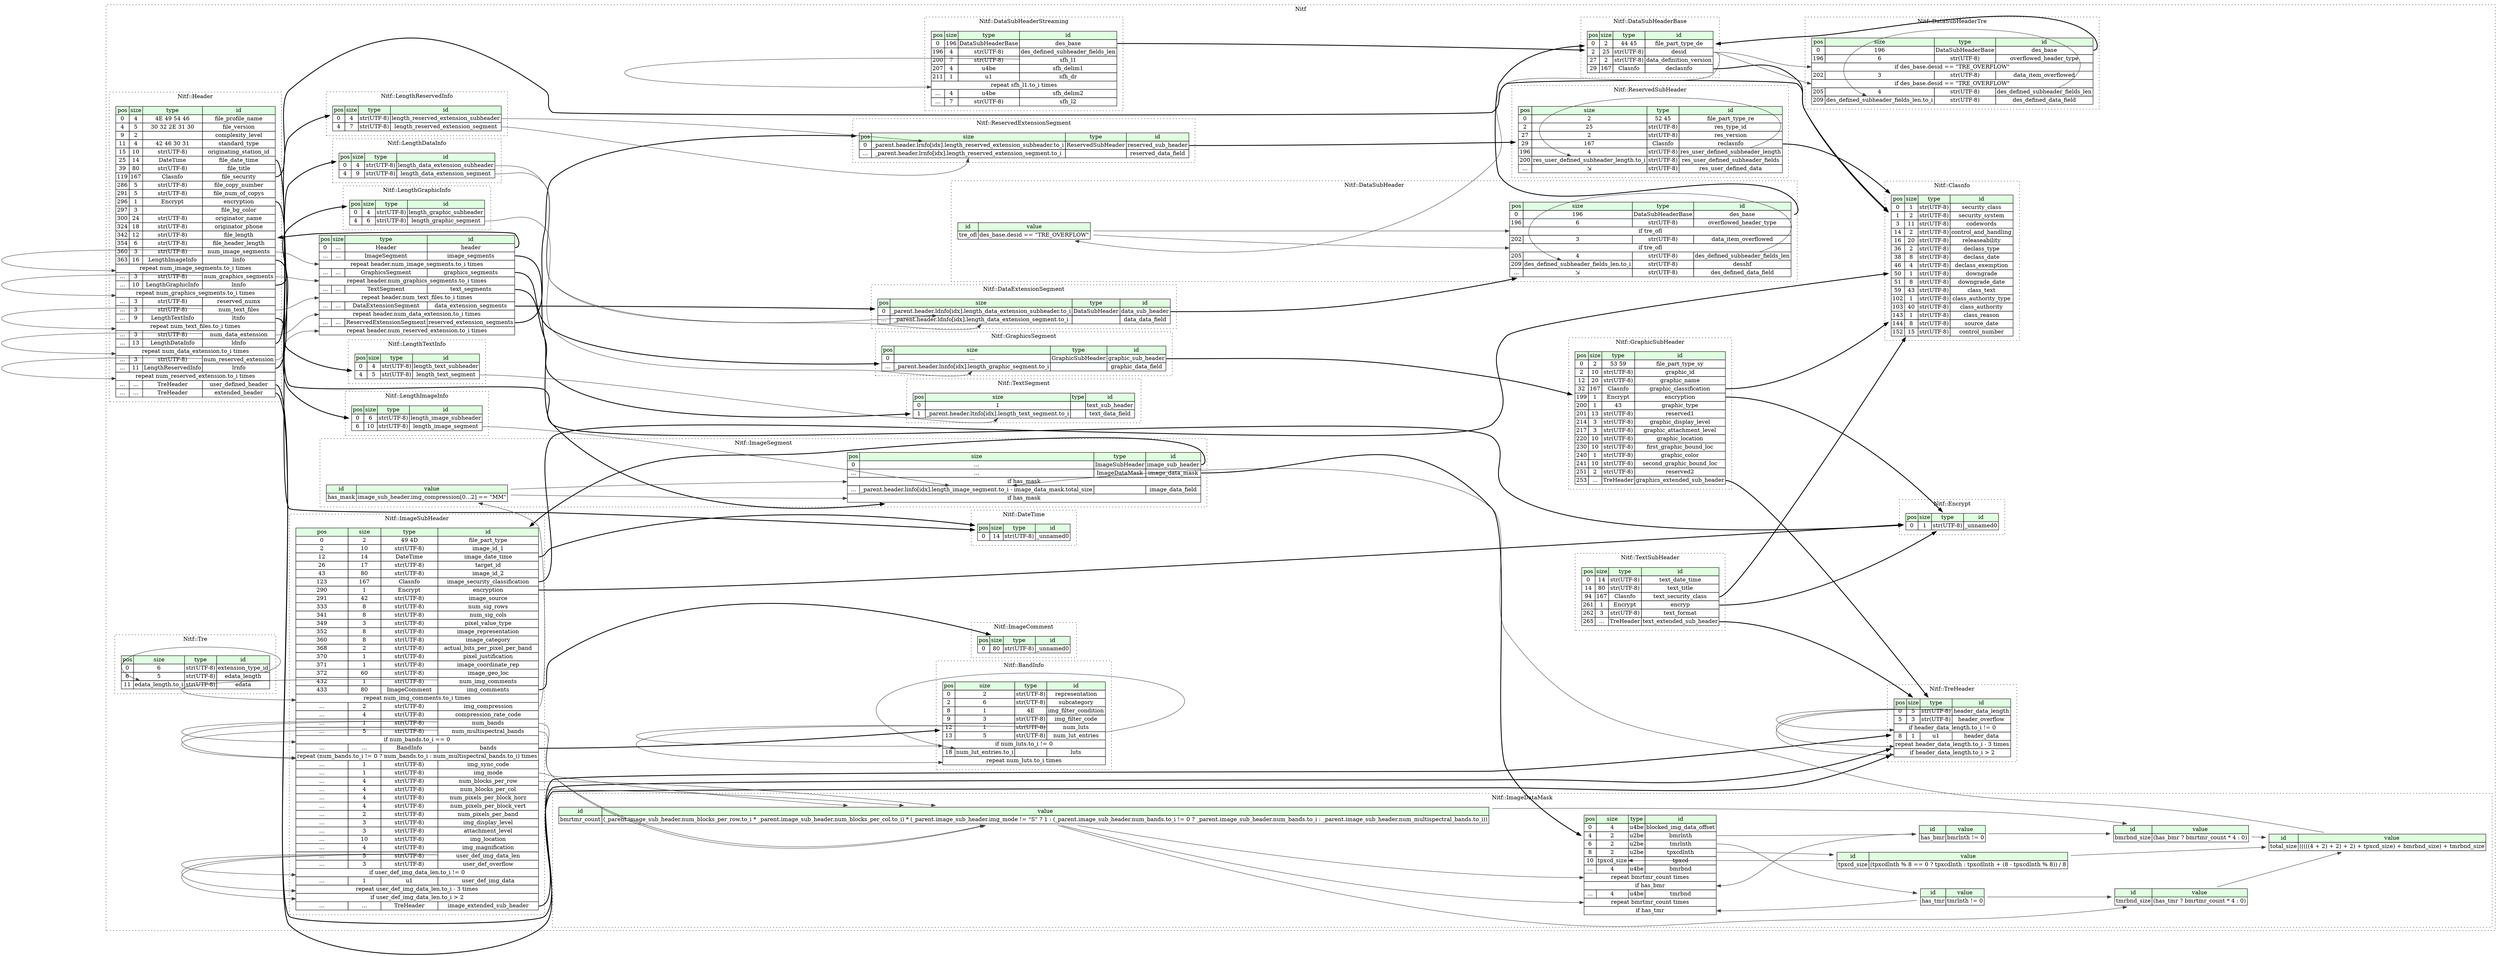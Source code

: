digraph {
	rankdir=LR;
	node [shape=plaintext];
	subgraph cluster__nitf {
		label="Nitf";
		graph[style=dotted];

		nitf__seq [label=<<TABLE BORDER="0" CELLBORDER="1" CELLSPACING="0">
			<TR><TD BGCOLOR="#E0FFE0">pos</TD><TD BGCOLOR="#E0FFE0">size</TD><TD BGCOLOR="#E0FFE0">type</TD><TD BGCOLOR="#E0FFE0">id</TD></TR>
			<TR><TD PORT="header_pos">0</TD><TD PORT="header_size">...</TD><TD>Header</TD><TD PORT="header_type">header</TD></TR>
			<TR><TD PORT="image_segments_pos">...</TD><TD PORT="image_segments_size">...</TD><TD>ImageSegment</TD><TD PORT="image_segments_type">image_segments</TD></TR>
			<TR><TD COLSPAN="4" PORT="image_segments__repeat">repeat header.num_image_segments.to_i times</TD></TR>
			<TR><TD PORT="graphics_segments_pos">...</TD><TD PORT="graphics_segments_size">...</TD><TD>GraphicsSegment</TD><TD PORT="graphics_segments_type">graphics_segments</TD></TR>
			<TR><TD COLSPAN="4" PORT="graphics_segments__repeat">repeat header.num_graphics_segments.to_i times</TD></TR>
			<TR><TD PORT="text_segments_pos">...</TD><TD PORT="text_segments_size">...</TD><TD>TextSegment</TD><TD PORT="text_segments_type">text_segments</TD></TR>
			<TR><TD COLSPAN="4" PORT="text_segments__repeat">repeat header.num_text_files.to_i times</TD></TR>
			<TR><TD PORT="data_extension_segments_pos">...</TD><TD PORT="data_extension_segments_size">...</TD><TD>DataExtensionSegment</TD><TD PORT="data_extension_segments_type">data_extension_segments</TD></TR>
			<TR><TD COLSPAN="4" PORT="data_extension_segments__repeat">repeat header.num_data_extension.to_i times</TD></TR>
			<TR><TD PORT="reserved_extension_segments_pos">...</TD><TD PORT="reserved_extension_segments_size">...</TD><TD>ReservedExtensionSegment</TD><TD PORT="reserved_extension_segments_type">reserved_extension_segments</TD></TR>
			<TR><TD COLSPAN="4" PORT="reserved_extension_segments__repeat">repeat header.num_reserved_extension.to_i times</TD></TR>
		</TABLE>>];
		subgraph cluster__band_info {
			label="Nitf::BandInfo";
			graph[style=dotted];

			band_info__seq [label=<<TABLE BORDER="0" CELLBORDER="1" CELLSPACING="0">
				<TR><TD BGCOLOR="#E0FFE0">pos</TD><TD BGCOLOR="#E0FFE0">size</TD><TD BGCOLOR="#E0FFE0">type</TD><TD BGCOLOR="#E0FFE0">id</TD></TR>
				<TR><TD PORT="representation_pos">0</TD><TD PORT="representation_size">2</TD><TD>str(UTF-8)</TD><TD PORT="representation_type">representation</TD></TR>
				<TR><TD PORT="subcategory_pos">2</TD><TD PORT="subcategory_size">6</TD><TD>str(UTF-8)</TD><TD PORT="subcategory_type">subcategory</TD></TR>
				<TR><TD PORT="img_filter_condition_pos">8</TD><TD PORT="img_filter_condition_size">1</TD><TD>4E</TD><TD PORT="img_filter_condition_type">img_filter_condition</TD></TR>
				<TR><TD PORT="img_filter_code_pos">9</TD><TD PORT="img_filter_code_size">3</TD><TD>str(UTF-8)</TD><TD PORT="img_filter_code_type">img_filter_code</TD></TR>
				<TR><TD PORT="num_luts_pos">12</TD><TD PORT="num_luts_size">1</TD><TD>str(UTF-8)</TD><TD PORT="num_luts_type">num_luts</TD></TR>
				<TR><TD PORT="num_lut_entries_pos">13</TD><TD PORT="num_lut_entries_size">5</TD><TD>str(UTF-8)</TD><TD PORT="num_lut_entries_type">num_lut_entries</TD></TR>
				<TR><TD COLSPAN="4" PORT="num_lut_entries__if">if num_luts.to_i != 0</TD></TR>
				<TR><TD PORT="luts_pos">18</TD><TD PORT="luts_size">num_lut_entries.to_i</TD><TD></TD><TD PORT="luts_type">luts</TD></TR>
				<TR><TD COLSPAN="4" PORT="luts__repeat">repeat num_luts.to_i times</TD></TR>
			</TABLE>>];
		}
		subgraph cluster__clasnfo {
			label="Nitf::Clasnfo";
			graph[style=dotted];

			clasnfo__seq [label=<<TABLE BORDER="0" CELLBORDER="1" CELLSPACING="0">
				<TR><TD BGCOLOR="#E0FFE0">pos</TD><TD BGCOLOR="#E0FFE0">size</TD><TD BGCOLOR="#E0FFE0">type</TD><TD BGCOLOR="#E0FFE0">id</TD></TR>
				<TR><TD PORT="security_class_pos">0</TD><TD PORT="security_class_size">1</TD><TD>str(UTF-8)</TD><TD PORT="security_class_type">security_class</TD></TR>
				<TR><TD PORT="security_system_pos">1</TD><TD PORT="security_system_size">2</TD><TD>str(UTF-8)</TD><TD PORT="security_system_type">security_system</TD></TR>
				<TR><TD PORT="codewords_pos">3</TD><TD PORT="codewords_size">11</TD><TD>str(UTF-8)</TD><TD PORT="codewords_type">codewords</TD></TR>
				<TR><TD PORT="control_and_handling_pos">14</TD><TD PORT="control_and_handling_size">2</TD><TD>str(UTF-8)</TD><TD PORT="control_and_handling_type">control_and_handling</TD></TR>
				<TR><TD PORT="releaseability_pos">16</TD><TD PORT="releaseability_size">20</TD><TD>str(UTF-8)</TD><TD PORT="releaseability_type">releaseability</TD></TR>
				<TR><TD PORT="declass_type_pos">36</TD><TD PORT="declass_type_size">2</TD><TD>str(UTF-8)</TD><TD PORT="declass_type_type">declass_type</TD></TR>
				<TR><TD PORT="declass_date_pos">38</TD><TD PORT="declass_date_size">8</TD><TD>str(UTF-8)</TD><TD PORT="declass_date_type">declass_date</TD></TR>
				<TR><TD PORT="declass_exemption_pos">46</TD><TD PORT="declass_exemption_size">4</TD><TD>str(UTF-8)</TD><TD PORT="declass_exemption_type">declass_exemption</TD></TR>
				<TR><TD PORT="downgrade_pos">50</TD><TD PORT="downgrade_size">1</TD><TD>str(UTF-8)</TD><TD PORT="downgrade_type">downgrade</TD></TR>
				<TR><TD PORT="downgrade_date_pos">51</TD><TD PORT="downgrade_date_size">8</TD><TD>str(UTF-8)</TD><TD PORT="downgrade_date_type">downgrade_date</TD></TR>
				<TR><TD PORT="class_text_pos">59</TD><TD PORT="class_text_size">43</TD><TD>str(UTF-8)</TD><TD PORT="class_text_type">class_text</TD></TR>
				<TR><TD PORT="class_authority_type_pos">102</TD><TD PORT="class_authority_type_size">1</TD><TD>str(UTF-8)</TD><TD PORT="class_authority_type_type">class_authority_type</TD></TR>
				<TR><TD PORT="class_authority_pos">103</TD><TD PORT="class_authority_size">40</TD><TD>str(UTF-8)</TD><TD PORT="class_authority_type">class_authority</TD></TR>
				<TR><TD PORT="class_reason_pos">143</TD><TD PORT="class_reason_size">1</TD><TD>str(UTF-8)</TD><TD PORT="class_reason_type">class_reason</TD></TR>
				<TR><TD PORT="source_date_pos">144</TD><TD PORT="source_date_size">8</TD><TD>str(UTF-8)</TD><TD PORT="source_date_type">source_date</TD></TR>
				<TR><TD PORT="control_number_pos">152</TD><TD PORT="control_number_size">15</TD><TD>str(UTF-8)</TD><TD PORT="control_number_type">control_number</TD></TR>
			</TABLE>>];
		}
		subgraph cluster__data_extension_segment {
			label="Nitf::DataExtensionSegment";
			graph[style=dotted];

			data_extension_segment__seq [label=<<TABLE BORDER="0" CELLBORDER="1" CELLSPACING="0">
				<TR><TD BGCOLOR="#E0FFE0">pos</TD><TD BGCOLOR="#E0FFE0">size</TD><TD BGCOLOR="#E0FFE0">type</TD><TD BGCOLOR="#E0FFE0">id</TD></TR>
				<TR><TD PORT="data_sub_header_pos">0</TD><TD PORT="data_sub_header_size">_parent.header.ldnfo[idx].length_data_extension_subheader.to_i</TD><TD>DataSubHeader</TD><TD PORT="data_sub_header_type">data_sub_header</TD></TR>
				<TR><TD PORT="data_data_field_pos">...</TD><TD PORT="data_data_field_size">_parent.header.ldnfo[idx].length_data_extension_segment.to_i</TD><TD></TD><TD PORT="data_data_field_type">data_data_field</TD></TR>
			</TABLE>>];
		}
		subgraph cluster__data_sub_header {
			label="Nitf::DataSubHeader";
			graph[style=dotted];

			data_sub_header__seq [label=<<TABLE BORDER="0" CELLBORDER="1" CELLSPACING="0">
				<TR><TD BGCOLOR="#E0FFE0">pos</TD><TD BGCOLOR="#E0FFE0">size</TD><TD BGCOLOR="#E0FFE0">type</TD><TD BGCOLOR="#E0FFE0">id</TD></TR>
				<TR><TD PORT="des_base_pos">0</TD><TD PORT="des_base_size">196</TD><TD>DataSubHeaderBase</TD><TD PORT="des_base_type">des_base</TD></TR>
				<TR><TD PORT="overflowed_header_type_pos">196</TD><TD PORT="overflowed_header_type_size">6</TD><TD>str(UTF-8)</TD><TD PORT="overflowed_header_type_type">overflowed_header_type</TD></TR>
				<TR><TD COLSPAN="4" PORT="overflowed_header_type__if">if tre_ofl</TD></TR>
				<TR><TD PORT="data_item_overflowed_pos">202</TD><TD PORT="data_item_overflowed_size">3</TD><TD>str(UTF-8)</TD><TD PORT="data_item_overflowed_type">data_item_overflowed</TD></TR>
				<TR><TD COLSPAN="4" PORT="data_item_overflowed__if">if tre_ofl</TD></TR>
				<TR><TD PORT="des_defined_subheader_fields_len_pos">205</TD><TD PORT="des_defined_subheader_fields_len_size">4</TD><TD>str(UTF-8)</TD><TD PORT="des_defined_subheader_fields_len_type">des_defined_subheader_fields_len</TD></TR>
				<TR><TD PORT="desshf_pos">209</TD><TD PORT="desshf_size">des_defined_subheader_fields_len.to_i</TD><TD>str(UTF-8)</TD><TD PORT="desshf_type">desshf</TD></TR>
				<TR><TD PORT="des_defined_data_field_pos">...</TD><TD PORT="des_defined_data_field_size">⇲</TD><TD>str(UTF-8)</TD><TD PORT="des_defined_data_field_type">des_defined_data_field</TD></TR>
			</TABLE>>];
			data_sub_header__inst__tre_ofl [label=<<TABLE BORDER="0" CELLBORDER="1" CELLSPACING="0">
				<TR><TD BGCOLOR="#E0FFE0">id</TD><TD BGCOLOR="#E0FFE0">value</TD></TR>
				<TR><TD>tre_ofl</TD><TD>des_base.desid == &quot;TRE_OVERFLOW&quot;</TD></TR>
			</TABLE>>];
		}
		subgraph cluster__data_sub_header_base {
			label="Nitf::DataSubHeaderBase";
			graph[style=dotted];

			data_sub_header_base__seq [label=<<TABLE BORDER="0" CELLBORDER="1" CELLSPACING="0">
				<TR><TD BGCOLOR="#E0FFE0">pos</TD><TD BGCOLOR="#E0FFE0">size</TD><TD BGCOLOR="#E0FFE0">type</TD><TD BGCOLOR="#E0FFE0">id</TD></TR>
				<TR><TD PORT="file_part_type_de_pos">0</TD><TD PORT="file_part_type_de_size">2</TD><TD>44 45</TD><TD PORT="file_part_type_de_type">file_part_type_de</TD></TR>
				<TR><TD PORT="desid_pos">2</TD><TD PORT="desid_size">25</TD><TD>str(UTF-8)</TD><TD PORT="desid_type">desid</TD></TR>
				<TR><TD PORT="data_definition_version_pos">27</TD><TD PORT="data_definition_version_size">2</TD><TD>str(UTF-8)</TD><TD PORT="data_definition_version_type">data_definition_version</TD></TR>
				<TR><TD PORT="declasnfo_pos">29</TD><TD PORT="declasnfo_size">167</TD><TD>Clasnfo</TD><TD PORT="declasnfo_type">declasnfo</TD></TR>
			</TABLE>>];
		}
		subgraph cluster__data_sub_header_streaming {
			label="Nitf::DataSubHeaderStreaming";
			graph[style=dotted];

			data_sub_header_streaming__seq [label=<<TABLE BORDER="0" CELLBORDER="1" CELLSPACING="0">
				<TR><TD BGCOLOR="#E0FFE0">pos</TD><TD BGCOLOR="#E0FFE0">size</TD><TD BGCOLOR="#E0FFE0">type</TD><TD BGCOLOR="#E0FFE0">id</TD></TR>
				<TR><TD PORT="des_base_pos">0</TD><TD PORT="des_base_size">196</TD><TD>DataSubHeaderBase</TD><TD PORT="des_base_type">des_base</TD></TR>
				<TR><TD PORT="des_defined_subheader_fields_len_pos">196</TD><TD PORT="des_defined_subheader_fields_len_size">4</TD><TD>str(UTF-8)</TD><TD PORT="des_defined_subheader_fields_len_type">des_defined_subheader_fields_len</TD></TR>
				<TR><TD PORT="sfh_l1_pos">200</TD><TD PORT="sfh_l1_size">7</TD><TD>str(UTF-8)</TD><TD PORT="sfh_l1_type">sfh_l1</TD></TR>
				<TR><TD PORT="sfh_delim1_pos">207</TD><TD PORT="sfh_delim1_size">4</TD><TD>u4be</TD><TD PORT="sfh_delim1_type">sfh_delim1</TD></TR>
				<TR><TD PORT="sfh_dr_pos">211</TD><TD PORT="sfh_dr_size">1</TD><TD>u1</TD><TD PORT="sfh_dr_type">sfh_dr</TD></TR>
				<TR><TD COLSPAN="4" PORT="sfh_dr__repeat">repeat sfh_l1.to_i times</TD></TR>
				<TR><TD PORT="sfh_delim2_pos">...</TD><TD PORT="sfh_delim2_size">4</TD><TD>u4be</TD><TD PORT="sfh_delim2_type">sfh_delim2</TD></TR>
				<TR><TD PORT="sfh_l2_pos">...</TD><TD PORT="sfh_l2_size">7</TD><TD>str(UTF-8)</TD><TD PORT="sfh_l2_type">sfh_l2</TD></TR>
			</TABLE>>];
		}
		subgraph cluster__data_sub_header_tre {
			label="Nitf::DataSubHeaderTre";
			graph[style=dotted];

			data_sub_header_tre__seq [label=<<TABLE BORDER="0" CELLBORDER="1" CELLSPACING="0">
				<TR><TD BGCOLOR="#E0FFE0">pos</TD><TD BGCOLOR="#E0FFE0">size</TD><TD BGCOLOR="#E0FFE0">type</TD><TD BGCOLOR="#E0FFE0">id</TD></TR>
				<TR><TD PORT="des_base_pos">0</TD><TD PORT="des_base_size">196</TD><TD>DataSubHeaderBase</TD><TD PORT="des_base_type">des_base</TD></TR>
				<TR><TD PORT="overflowed_header_type_pos">196</TD><TD PORT="overflowed_header_type_size">6</TD><TD>str(UTF-8)</TD><TD PORT="overflowed_header_type_type">overflowed_header_type</TD></TR>
				<TR><TD COLSPAN="4" PORT="overflowed_header_type__if">if des_base.desid == &quot;TRE_OVERFLOW&quot;</TD></TR>
				<TR><TD PORT="data_item_overflowed_pos">202</TD><TD PORT="data_item_overflowed_size">3</TD><TD>str(UTF-8)</TD><TD PORT="data_item_overflowed_type">data_item_overflowed</TD></TR>
				<TR><TD COLSPAN="4" PORT="data_item_overflowed__if">if des_base.desid == &quot;TRE_OVERFLOW&quot;</TD></TR>
				<TR><TD PORT="des_defined_subheader_fields_len_pos">205</TD><TD PORT="des_defined_subheader_fields_len_size">4</TD><TD>str(UTF-8)</TD><TD PORT="des_defined_subheader_fields_len_type">des_defined_subheader_fields_len</TD></TR>
				<TR><TD PORT="des_defined_data_field_pos">209</TD><TD PORT="des_defined_data_field_size">des_defined_subheader_fields_len.to_i</TD><TD>str(UTF-8)</TD><TD PORT="des_defined_data_field_type">des_defined_data_field</TD></TR>
			</TABLE>>];
		}
		subgraph cluster__date_time {
			label="Nitf::DateTime";
			graph[style=dotted];

			date_time__seq [label=<<TABLE BORDER="0" CELLBORDER="1" CELLSPACING="0">
				<TR><TD BGCOLOR="#E0FFE0">pos</TD><TD BGCOLOR="#E0FFE0">size</TD><TD BGCOLOR="#E0FFE0">type</TD><TD BGCOLOR="#E0FFE0">id</TD></TR>
				<TR><TD PORT="_unnamed0_pos">0</TD><TD PORT="_unnamed0_size">14</TD><TD>str(UTF-8)</TD><TD PORT="_unnamed0_type">_unnamed0</TD></TR>
			</TABLE>>];
		}
		subgraph cluster__encrypt {
			label="Nitf::Encrypt";
			graph[style=dotted];

			encrypt__seq [label=<<TABLE BORDER="0" CELLBORDER="1" CELLSPACING="0">
				<TR><TD BGCOLOR="#E0FFE0">pos</TD><TD BGCOLOR="#E0FFE0">size</TD><TD BGCOLOR="#E0FFE0">type</TD><TD BGCOLOR="#E0FFE0">id</TD></TR>
				<TR><TD PORT="_unnamed0_pos">0</TD><TD PORT="_unnamed0_size">1</TD><TD>str(UTF-8)</TD><TD PORT="_unnamed0_type">_unnamed0</TD></TR>
			</TABLE>>];
		}
		subgraph cluster__graphic_sub_header {
			label="Nitf::GraphicSubHeader";
			graph[style=dotted];

			graphic_sub_header__seq [label=<<TABLE BORDER="0" CELLBORDER="1" CELLSPACING="0">
				<TR><TD BGCOLOR="#E0FFE0">pos</TD><TD BGCOLOR="#E0FFE0">size</TD><TD BGCOLOR="#E0FFE0">type</TD><TD BGCOLOR="#E0FFE0">id</TD></TR>
				<TR><TD PORT="file_part_type_sy_pos">0</TD><TD PORT="file_part_type_sy_size">2</TD><TD>53 59</TD><TD PORT="file_part_type_sy_type">file_part_type_sy</TD></TR>
				<TR><TD PORT="graphic_id_pos">2</TD><TD PORT="graphic_id_size">10</TD><TD>str(UTF-8)</TD><TD PORT="graphic_id_type">graphic_id</TD></TR>
				<TR><TD PORT="graphic_name_pos">12</TD><TD PORT="graphic_name_size">20</TD><TD>str(UTF-8)</TD><TD PORT="graphic_name_type">graphic_name</TD></TR>
				<TR><TD PORT="graphic_classification_pos">32</TD><TD PORT="graphic_classification_size">167</TD><TD>Clasnfo</TD><TD PORT="graphic_classification_type">graphic_classification</TD></TR>
				<TR><TD PORT="encryption_pos">199</TD><TD PORT="encryption_size">1</TD><TD>Encrypt</TD><TD PORT="encryption_type">encryption</TD></TR>
				<TR><TD PORT="graphic_type_pos">200</TD><TD PORT="graphic_type_size">1</TD><TD>43</TD><TD PORT="graphic_type_type">graphic_type</TD></TR>
				<TR><TD PORT="reserved1_pos">201</TD><TD PORT="reserved1_size">13</TD><TD>str(UTF-8)</TD><TD PORT="reserved1_type">reserved1</TD></TR>
				<TR><TD PORT="graphic_display_level_pos">214</TD><TD PORT="graphic_display_level_size">3</TD><TD>str(UTF-8)</TD><TD PORT="graphic_display_level_type">graphic_display_level</TD></TR>
				<TR><TD PORT="graphic_attachment_level_pos">217</TD><TD PORT="graphic_attachment_level_size">3</TD><TD>str(UTF-8)</TD><TD PORT="graphic_attachment_level_type">graphic_attachment_level</TD></TR>
				<TR><TD PORT="graphic_location_pos">220</TD><TD PORT="graphic_location_size">10</TD><TD>str(UTF-8)</TD><TD PORT="graphic_location_type">graphic_location</TD></TR>
				<TR><TD PORT="first_graphic_bound_loc_pos">230</TD><TD PORT="first_graphic_bound_loc_size">10</TD><TD>str(UTF-8)</TD><TD PORT="first_graphic_bound_loc_type">first_graphic_bound_loc</TD></TR>
				<TR><TD PORT="graphic_color_pos">240</TD><TD PORT="graphic_color_size">1</TD><TD>str(UTF-8)</TD><TD PORT="graphic_color_type">graphic_color</TD></TR>
				<TR><TD PORT="second_graphic_bound_loc_pos">241</TD><TD PORT="second_graphic_bound_loc_size">10</TD><TD>str(UTF-8)</TD><TD PORT="second_graphic_bound_loc_type">second_graphic_bound_loc</TD></TR>
				<TR><TD PORT="reserved2_pos">251</TD><TD PORT="reserved2_size">2</TD><TD>str(UTF-8)</TD><TD PORT="reserved2_type">reserved2</TD></TR>
				<TR><TD PORT="graphics_extended_sub_header_pos">253</TD><TD PORT="graphics_extended_sub_header_size">...</TD><TD>TreHeader</TD><TD PORT="graphics_extended_sub_header_type">graphics_extended_sub_header</TD></TR>
			</TABLE>>];
		}
		subgraph cluster__graphics_segment {
			label="Nitf::GraphicsSegment";
			graph[style=dotted];

			graphics_segment__seq [label=<<TABLE BORDER="0" CELLBORDER="1" CELLSPACING="0">
				<TR><TD BGCOLOR="#E0FFE0">pos</TD><TD BGCOLOR="#E0FFE0">size</TD><TD BGCOLOR="#E0FFE0">type</TD><TD BGCOLOR="#E0FFE0">id</TD></TR>
				<TR><TD PORT="graphic_sub_header_pos">0</TD><TD PORT="graphic_sub_header_size">...</TD><TD>GraphicSubHeader</TD><TD PORT="graphic_sub_header_type">graphic_sub_header</TD></TR>
				<TR><TD PORT="graphic_data_field_pos">...</TD><TD PORT="graphic_data_field_size">_parent.header.lnnfo[idx].length_graphic_segment.to_i</TD><TD></TD><TD PORT="graphic_data_field_type">graphic_data_field</TD></TR>
			</TABLE>>];
		}
		subgraph cluster__header {
			label="Nitf::Header";
			graph[style=dotted];

			header__seq [label=<<TABLE BORDER="0" CELLBORDER="1" CELLSPACING="0">
				<TR><TD BGCOLOR="#E0FFE0">pos</TD><TD BGCOLOR="#E0FFE0">size</TD><TD BGCOLOR="#E0FFE0">type</TD><TD BGCOLOR="#E0FFE0">id</TD></TR>
				<TR><TD PORT="file_profile_name_pos">0</TD><TD PORT="file_profile_name_size">4</TD><TD>4E 49 54 46</TD><TD PORT="file_profile_name_type">file_profile_name</TD></TR>
				<TR><TD PORT="file_version_pos">4</TD><TD PORT="file_version_size">5</TD><TD>30 32 2E 31 30</TD><TD PORT="file_version_type">file_version</TD></TR>
				<TR><TD PORT="complexity_level_pos">9</TD><TD PORT="complexity_level_size">2</TD><TD></TD><TD PORT="complexity_level_type">complexity_level</TD></TR>
				<TR><TD PORT="standard_type_pos">11</TD><TD PORT="standard_type_size">4</TD><TD>42 46 30 31</TD><TD PORT="standard_type_type">standard_type</TD></TR>
				<TR><TD PORT="originating_station_id_pos">15</TD><TD PORT="originating_station_id_size">10</TD><TD>str(UTF-8)</TD><TD PORT="originating_station_id_type">originating_station_id</TD></TR>
				<TR><TD PORT="file_date_time_pos">25</TD><TD PORT="file_date_time_size">14</TD><TD>DateTime</TD><TD PORT="file_date_time_type">file_date_time</TD></TR>
				<TR><TD PORT="file_title_pos">39</TD><TD PORT="file_title_size">80</TD><TD>str(UTF-8)</TD><TD PORT="file_title_type">file_title</TD></TR>
				<TR><TD PORT="file_security_pos">119</TD><TD PORT="file_security_size">167</TD><TD>Clasnfo</TD><TD PORT="file_security_type">file_security</TD></TR>
				<TR><TD PORT="file_copy_number_pos">286</TD><TD PORT="file_copy_number_size">5</TD><TD>str(UTF-8)</TD><TD PORT="file_copy_number_type">file_copy_number</TD></TR>
				<TR><TD PORT="file_num_of_copys_pos">291</TD><TD PORT="file_num_of_copys_size">5</TD><TD>str(UTF-8)</TD><TD PORT="file_num_of_copys_type">file_num_of_copys</TD></TR>
				<TR><TD PORT="encryption_pos">296</TD><TD PORT="encryption_size">1</TD><TD>Encrypt</TD><TD PORT="encryption_type">encryption</TD></TR>
				<TR><TD PORT="file_bg_color_pos">297</TD><TD PORT="file_bg_color_size">3</TD><TD></TD><TD PORT="file_bg_color_type">file_bg_color</TD></TR>
				<TR><TD PORT="originator_name_pos">300</TD><TD PORT="originator_name_size">24</TD><TD>str(UTF-8)</TD><TD PORT="originator_name_type">originator_name</TD></TR>
				<TR><TD PORT="originator_phone_pos">324</TD><TD PORT="originator_phone_size">18</TD><TD>str(UTF-8)</TD><TD PORT="originator_phone_type">originator_phone</TD></TR>
				<TR><TD PORT="file_length_pos">342</TD><TD PORT="file_length_size">12</TD><TD>str(UTF-8)</TD><TD PORT="file_length_type">file_length</TD></TR>
				<TR><TD PORT="file_header_length_pos">354</TD><TD PORT="file_header_length_size">6</TD><TD>str(UTF-8)</TD><TD PORT="file_header_length_type">file_header_length</TD></TR>
				<TR><TD PORT="num_image_segments_pos">360</TD><TD PORT="num_image_segments_size">3</TD><TD>str(UTF-8)</TD><TD PORT="num_image_segments_type">num_image_segments</TD></TR>
				<TR><TD PORT="linfo_pos">363</TD><TD PORT="linfo_size">16</TD><TD>LengthImageInfo</TD><TD PORT="linfo_type">linfo</TD></TR>
				<TR><TD COLSPAN="4" PORT="linfo__repeat">repeat num_image_segments.to_i times</TD></TR>
				<TR><TD PORT="num_graphics_segments_pos">...</TD><TD PORT="num_graphics_segments_size">3</TD><TD>str(UTF-8)</TD><TD PORT="num_graphics_segments_type">num_graphics_segments</TD></TR>
				<TR><TD PORT="lnnfo_pos">...</TD><TD PORT="lnnfo_size">10</TD><TD>LengthGraphicInfo</TD><TD PORT="lnnfo_type">lnnfo</TD></TR>
				<TR><TD COLSPAN="4" PORT="lnnfo__repeat">repeat num_graphics_segments.to_i times</TD></TR>
				<TR><TD PORT="reserved_numx_pos">...</TD><TD PORT="reserved_numx_size">3</TD><TD>str(UTF-8)</TD><TD PORT="reserved_numx_type">reserved_numx</TD></TR>
				<TR><TD PORT="num_text_files_pos">...</TD><TD PORT="num_text_files_size">3</TD><TD>str(UTF-8)</TD><TD PORT="num_text_files_type">num_text_files</TD></TR>
				<TR><TD PORT="ltnfo_pos">...</TD><TD PORT="ltnfo_size">9</TD><TD>LengthTextInfo</TD><TD PORT="ltnfo_type">ltnfo</TD></TR>
				<TR><TD COLSPAN="4" PORT="ltnfo__repeat">repeat num_text_files.to_i times</TD></TR>
				<TR><TD PORT="num_data_extension_pos">...</TD><TD PORT="num_data_extension_size">3</TD><TD>str(UTF-8)</TD><TD PORT="num_data_extension_type">num_data_extension</TD></TR>
				<TR><TD PORT="ldnfo_pos">...</TD><TD PORT="ldnfo_size">13</TD><TD>LengthDataInfo</TD><TD PORT="ldnfo_type">ldnfo</TD></TR>
				<TR><TD COLSPAN="4" PORT="ldnfo__repeat">repeat num_data_extension.to_i times</TD></TR>
				<TR><TD PORT="num_reserved_extension_pos">...</TD><TD PORT="num_reserved_extension_size">3</TD><TD>str(UTF-8)</TD><TD PORT="num_reserved_extension_type">num_reserved_extension</TD></TR>
				<TR><TD PORT="lrnfo_pos">...</TD><TD PORT="lrnfo_size">11</TD><TD>LengthReservedInfo</TD><TD PORT="lrnfo_type">lrnfo</TD></TR>
				<TR><TD COLSPAN="4" PORT="lrnfo__repeat">repeat num_reserved_extension.to_i times</TD></TR>
				<TR><TD PORT="user_defined_header_pos">...</TD><TD PORT="user_defined_header_size">...</TD><TD>TreHeader</TD><TD PORT="user_defined_header_type">user_defined_header</TD></TR>
				<TR><TD PORT="extended_header_pos">...</TD><TD PORT="extended_header_size">...</TD><TD>TreHeader</TD><TD PORT="extended_header_type">extended_header</TD></TR>
			</TABLE>>];
		}
		subgraph cluster__image_comment {
			label="Nitf::ImageComment";
			graph[style=dotted];

			image_comment__seq [label=<<TABLE BORDER="0" CELLBORDER="1" CELLSPACING="0">
				<TR><TD BGCOLOR="#E0FFE0">pos</TD><TD BGCOLOR="#E0FFE0">size</TD><TD BGCOLOR="#E0FFE0">type</TD><TD BGCOLOR="#E0FFE0">id</TD></TR>
				<TR><TD PORT="_unnamed0_pos">0</TD><TD PORT="_unnamed0_size">80</TD><TD>str(UTF-8)</TD><TD PORT="_unnamed0_type">_unnamed0</TD></TR>
			</TABLE>>];
		}
		subgraph cluster__image_data_mask {
			label="Nitf::ImageDataMask";
			graph[style=dotted];

			image_data_mask__seq [label=<<TABLE BORDER="0" CELLBORDER="1" CELLSPACING="0">
				<TR><TD BGCOLOR="#E0FFE0">pos</TD><TD BGCOLOR="#E0FFE0">size</TD><TD BGCOLOR="#E0FFE0">type</TD><TD BGCOLOR="#E0FFE0">id</TD></TR>
				<TR><TD PORT="blocked_img_data_offset_pos">0</TD><TD PORT="blocked_img_data_offset_size">4</TD><TD>u4be</TD><TD PORT="blocked_img_data_offset_type">blocked_img_data_offset</TD></TR>
				<TR><TD PORT="bmrlnth_pos">4</TD><TD PORT="bmrlnth_size">2</TD><TD>u2be</TD><TD PORT="bmrlnth_type">bmrlnth</TD></TR>
				<TR><TD PORT="tmrlnth_pos">6</TD><TD PORT="tmrlnth_size">2</TD><TD>u2be</TD><TD PORT="tmrlnth_type">tmrlnth</TD></TR>
				<TR><TD PORT="tpxcdlnth_pos">8</TD><TD PORT="tpxcdlnth_size">2</TD><TD>u2be</TD><TD PORT="tpxcdlnth_type">tpxcdlnth</TD></TR>
				<TR><TD PORT="tpxcd_pos">10</TD><TD PORT="tpxcd_size">tpxcd_size</TD><TD></TD><TD PORT="tpxcd_type">tpxcd</TD></TR>
				<TR><TD PORT="bmrbnd_pos">...</TD><TD PORT="bmrbnd_size">4</TD><TD>u4be</TD><TD PORT="bmrbnd_type">bmrbnd</TD></TR>
				<TR><TD COLSPAN="4" PORT="bmrbnd__repeat">repeat bmrtmr_count times</TD></TR>
				<TR><TD COLSPAN="4" PORT="bmrbnd__if">if has_bmr</TD></TR>
				<TR><TD PORT="tmrbnd_pos">...</TD><TD PORT="tmrbnd_size">4</TD><TD>u4be</TD><TD PORT="tmrbnd_type">tmrbnd</TD></TR>
				<TR><TD COLSPAN="4" PORT="tmrbnd__repeat">repeat bmrtmr_count times</TD></TR>
				<TR><TD COLSPAN="4" PORT="tmrbnd__if">if has_tmr</TD></TR>
			</TABLE>>];
			image_data_mask__inst__bmrbnd_size [label=<<TABLE BORDER="0" CELLBORDER="1" CELLSPACING="0">
				<TR><TD BGCOLOR="#E0FFE0">id</TD><TD BGCOLOR="#E0FFE0">value</TD></TR>
				<TR><TD>bmrbnd_size</TD><TD>(has_bmr ? bmrtmr_count * 4 : 0)</TD></TR>
			</TABLE>>];
			image_data_mask__inst__bmrtmr_count [label=<<TABLE BORDER="0" CELLBORDER="1" CELLSPACING="0">
				<TR><TD BGCOLOR="#E0FFE0">id</TD><TD BGCOLOR="#E0FFE0">value</TD></TR>
				<TR><TD>bmrtmr_count</TD><TD>(_parent.image_sub_header.num_blocks_per_row.to_i * _parent.image_sub_header.num_blocks_per_col.to_i) * (_parent.image_sub_header.img_mode != &quot;S&quot; ? 1 : (_parent.image_sub_header.num_bands.to_i != 0 ? _parent.image_sub_header.num_bands.to_i : _parent.image_sub_header.num_multispectral_bands.to_i))</TD></TR>
			</TABLE>>];
			image_data_mask__inst__has_bmr [label=<<TABLE BORDER="0" CELLBORDER="1" CELLSPACING="0">
				<TR><TD BGCOLOR="#E0FFE0">id</TD><TD BGCOLOR="#E0FFE0">value</TD></TR>
				<TR><TD>has_bmr</TD><TD>bmrlnth != 0</TD></TR>
			</TABLE>>];
			image_data_mask__inst__has_tmr [label=<<TABLE BORDER="0" CELLBORDER="1" CELLSPACING="0">
				<TR><TD BGCOLOR="#E0FFE0">id</TD><TD BGCOLOR="#E0FFE0">value</TD></TR>
				<TR><TD>has_tmr</TD><TD>tmrlnth != 0</TD></TR>
			</TABLE>>];
			image_data_mask__inst__tmrbnd_size [label=<<TABLE BORDER="0" CELLBORDER="1" CELLSPACING="0">
				<TR><TD BGCOLOR="#E0FFE0">id</TD><TD BGCOLOR="#E0FFE0">value</TD></TR>
				<TR><TD>tmrbnd_size</TD><TD>(has_tmr ? bmrtmr_count * 4 : 0)</TD></TR>
			</TABLE>>];
			image_data_mask__inst__total_size [label=<<TABLE BORDER="0" CELLBORDER="1" CELLSPACING="0">
				<TR><TD BGCOLOR="#E0FFE0">id</TD><TD BGCOLOR="#E0FFE0">value</TD></TR>
				<TR><TD>total_size</TD><TD>(((((4 + 2) + 2) + 2) + tpxcd_size) + bmrbnd_size) + tmrbnd_size</TD></TR>
			</TABLE>>];
			image_data_mask__inst__tpxcd_size [label=<<TABLE BORDER="0" CELLBORDER="1" CELLSPACING="0">
				<TR><TD BGCOLOR="#E0FFE0">id</TD><TD BGCOLOR="#E0FFE0">value</TD></TR>
				<TR><TD>tpxcd_size</TD><TD>(tpxcdlnth % 8 == 0 ? tpxcdlnth : tpxcdlnth + (8 - tpxcdlnth % 8)) / 8</TD></TR>
			</TABLE>>];
		}
		subgraph cluster__image_segment {
			label="Nitf::ImageSegment";
			graph[style=dotted];

			image_segment__seq [label=<<TABLE BORDER="0" CELLBORDER="1" CELLSPACING="0">
				<TR><TD BGCOLOR="#E0FFE0">pos</TD><TD BGCOLOR="#E0FFE0">size</TD><TD BGCOLOR="#E0FFE0">type</TD><TD BGCOLOR="#E0FFE0">id</TD></TR>
				<TR><TD PORT="image_sub_header_pos">0</TD><TD PORT="image_sub_header_size">...</TD><TD>ImageSubHeader</TD><TD PORT="image_sub_header_type">image_sub_header</TD></TR>
				<TR><TD PORT="image_data_mask_pos">...</TD><TD PORT="image_data_mask_size">...</TD><TD>ImageDataMask</TD><TD PORT="image_data_mask_type">image_data_mask</TD></TR>
				<TR><TD COLSPAN="4" PORT="image_data_mask__if">if has_mask</TD></TR>
				<TR><TD PORT="image_data_field_pos">...</TD><TD PORT="image_data_field_size">_parent.header.linfo[idx].length_image_segment.to_i - image_data_mask.total_size</TD><TD></TD><TD PORT="image_data_field_type">image_data_field</TD></TR>
				<TR><TD COLSPAN="4" PORT="image_data_field__if">if has_mask</TD></TR>
			</TABLE>>];
			image_segment__inst__has_mask [label=<<TABLE BORDER="0" CELLBORDER="1" CELLSPACING="0">
				<TR><TD BGCOLOR="#E0FFE0">id</TD><TD BGCOLOR="#E0FFE0">value</TD></TR>
				<TR><TD>has_mask</TD><TD>image_sub_header.img_compression[0...2] == &quot;MM&quot;</TD></TR>
			</TABLE>>];
		}
		subgraph cluster__image_sub_header {
			label="Nitf::ImageSubHeader";
			graph[style=dotted];

			image_sub_header__seq [label=<<TABLE BORDER="0" CELLBORDER="1" CELLSPACING="0">
				<TR><TD BGCOLOR="#E0FFE0">pos</TD><TD BGCOLOR="#E0FFE0">size</TD><TD BGCOLOR="#E0FFE0">type</TD><TD BGCOLOR="#E0FFE0">id</TD></TR>
				<TR><TD PORT="file_part_type_pos">0</TD><TD PORT="file_part_type_size">2</TD><TD>49 4D</TD><TD PORT="file_part_type_type">file_part_type</TD></TR>
				<TR><TD PORT="image_id_1_pos">2</TD><TD PORT="image_id_1_size">10</TD><TD>str(UTF-8)</TD><TD PORT="image_id_1_type">image_id_1</TD></TR>
				<TR><TD PORT="image_date_time_pos">12</TD><TD PORT="image_date_time_size">14</TD><TD>DateTime</TD><TD PORT="image_date_time_type">image_date_time</TD></TR>
				<TR><TD PORT="target_id_pos">26</TD><TD PORT="target_id_size">17</TD><TD>str(UTF-8)</TD><TD PORT="target_id_type">target_id</TD></TR>
				<TR><TD PORT="image_id_2_pos">43</TD><TD PORT="image_id_2_size">80</TD><TD>str(UTF-8)</TD><TD PORT="image_id_2_type">image_id_2</TD></TR>
				<TR><TD PORT="image_security_classification_pos">123</TD><TD PORT="image_security_classification_size">167</TD><TD>Clasnfo</TD><TD PORT="image_security_classification_type">image_security_classification</TD></TR>
				<TR><TD PORT="encryption_pos">290</TD><TD PORT="encryption_size">1</TD><TD>Encrypt</TD><TD PORT="encryption_type">encryption</TD></TR>
				<TR><TD PORT="image_source_pos">291</TD><TD PORT="image_source_size">42</TD><TD>str(UTF-8)</TD><TD PORT="image_source_type">image_source</TD></TR>
				<TR><TD PORT="num_sig_rows_pos">333</TD><TD PORT="num_sig_rows_size">8</TD><TD>str(UTF-8)</TD><TD PORT="num_sig_rows_type">num_sig_rows</TD></TR>
				<TR><TD PORT="num_sig_cols_pos">341</TD><TD PORT="num_sig_cols_size">8</TD><TD>str(UTF-8)</TD><TD PORT="num_sig_cols_type">num_sig_cols</TD></TR>
				<TR><TD PORT="pixel_value_type_pos">349</TD><TD PORT="pixel_value_type_size">3</TD><TD>str(UTF-8)</TD><TD PORT="pixel_value_type_type">pixel_value_type</TD></TR>
				<TR><TD PORT="image_representation_pos">352</TD><TD PORT="image_representation_size">8</TD><TD>str(UTF-8)</TD><TD PORT="image_representation_type">image_representation</TD></TR>
				<TR><TD PORT="image_category_pos">360</TD><TD PORT="image_category_size">8</TD><TD>str(UTF-8)</TD><TD PORT="image_category_type">image_category</TD></TR>
				<TR><TD PORT="actual_bits_per_pixel_per_band_pos">368</TD><TD PORT="actual_bits_per_pixel_per_band_size">2</TD><TD>str(UTF-8)</TD><TD PORT="actual_bits_per_pixel_per_band_type">actual_bits_per_pixel_per_band</TD></TR>
				<TR><TD PORT="pixel_justification_pos">370</TD><TD PORT="pixel_justification_size">1</TD><TD>str(UTF-8)</TD><TD PORT="pixel_justification_type">pixel_justification</TD></TR>
				<TR><TD PORT="image_coordinate_rep_pos">371</TD><TD PORT="image_coordinate_rep_size">1</TD><TD>str(UTF-8)</TD><TD PORT="image_coordinate_rep_type">image_coordinate_rep</TD></TR>
				<TR><TD PORT="image_geo_loc_pos">372</TD><TD PORT="image_geo_loc_size">60</TD><TD>str(UTF-8)</TD><TD PORT="image_geo_loc_type">image_geo_loc</TD></TR>
				<TR><TD PORT="num_img_comments_pos">432</TD><TD PORT="num_img_comments_size">1</TD><TD>str(UTF-8)</TD><TD PORT="num_img_comments_type">num_img_comments</TD></TR>
				<TR><TD PORT="img_comments_pos">433</TD><TD PORT="img_comments_size">80</TD><TD>ImageComment</TD><TD PORT="img_comments_type">img_comments</TD></TR>
				<TR><TD COLSPAN="4" PORT="img_comments__repeat">repeat num_img_comments.to_i times</TD></TR>
				<TR><TD PORT="img_compression_pos">...</TD><TD PORT="img_compression_size">2</TD><TD>str(UTF-8)</TD><TD PORT="img_compression_type">img_compression</TD></TR>
				<TR><TD PORT="compression_rate_code_pos">...</TD><TD PORT="compression_rate_code_size">4</TD><TD>str(UTF-8)</TD><TD PORT="compression_rate_code_type">compression_rate_code</TD></TR>
				<TR><TD PORT="num_bands_pos">...</TD><TD PORT="num_bands_size">1</TD><TD>str(UTF-8)</TD><TD PORT="num_bands_type">num_bands</TD></TR>
				<TR><TD PORT="num_multispectral_bands_pos">...</TD><TD PORT="num_multispectral_bands_size">5</TD><TD>str(UTF-8)</TD><TD PORT="num_multispectral_bands_type">num_multispectral_bands</TD></TR>
				<TR><TD COLSPAN="4" PORT="num_multispectral_bands__if">if num_bands.to_i == 0</TD></TR>
				<TR><TD PORT="bands_pos">...</TD><TD PORT="bands_size">...</TD><TD>BandInfo</TD><TD PORT="bands_type">bands</TD></TR>
				<TR><TD COLSPAN="4" PORT="bands__repeat">repeat (num_bands.to_i != 0 ? num_bands.to_i : num_multispectral_bands.to_i) times</TD></TR>
				<TR><TD PORT="img_sync_code_pos">...</TD><TD PORT="img_sync_code_size">1</TD><TD>str(UTF-8)</TD><TD PORT="img_sync_code_type">img_sync_code</TD></TR>
				<TR><TD PORT="img_mode_pos">...</TD><TD PORT="img_mode_size">1</TD><TD>str(UTF-8)</TD><TD PORT="img_mode_type">img_mode</TD></TR>
				<TR><TD PORT="num_blocks_per_row_pos">...</TD><TD PORT="num_blocks_per_row_size">4</TD><TD>str(UTF-8)</TD><TD PORT="num_blocks_per_row_type">num_blocks_per_row</TD></TR>
				<TR><TD PORT="num_blocks_per_col_pos">...</TD><TD PORT="num_blocks_per_col_size">4</TD><TD>str(UTF-8)</TD><TD PORT="num_blocks_per_col_type">num_blocks_per_col</TD></TR>
				<TR><TD PORT="num_pixels_per_block_horz_pos">...</TD><TD PORT="num_pixels_per_block_horz_size">4</TD><TD>str(UTF-8)</TD><TD PORT="num_pixels_per_block_horz_type">num_pixels_per_block_horz</TD></TR>
				<TR><TD PORT="num_pixels_per_block_vert_pos">...</TD><TD PORT="num_pixels_per_block_vert_size">4</TD><TD>str(UTF-8)</TD><TD PORT="num_pixels_per_block_vert_type">num_pixels_per_block_vert</TD></TR>
				<TR><TD PORT="num_pixels_per_band_pos">...</TD><TD PORT="num_pixels_per_band_size">2</TD><TD>str(UTF-8)</TD><TD PORT="num_pixels_per_band_type">num_pixels_per_band</TD></TR>
				<TR><TD PORT="img_display_level_pos">...</TD><TD PORT="img_display_level_size">3</TD><TD>str(UTF-8)</TD><TD PORT="img_display_level_type">img_display_level</TD></TR>
				<TR><TD PORT="attachment_level_pos">...</TD><TD PORT="attachment_level_size">3</TD><TD>str(UTF-8)</TD><TD PORT="attachment_level_type">attachment_level</TD></TR>
				<TR><TD PORT="img_location_pos">...</TD><TD PORT="img_location_size">10</TD><TD>str(UTF-8)</TD><TD PORT="img_location_type">img_location</TD></TR>
				<TR><TD PORT="img_magnification_pos">...</TD><TD PORT="img_magnification_size">4</TD><TD>str(UTF-8)</TD><TD PORT="img_magnification_type">img_magnification</TD></TR>
				<TR><TD PORT="user_def_img_data_len_pos">...</TD><TD PORT="user_def_img_data_len_size">5</TD><TD>str(UTF-8)</TD><TD PORT="user_def_img_data_len_type">user_def_img_data_len</TD></TR>
				<TR><TD PORT="user_def_overflow_pos">...</TD><TD PORT="user_def_overflow_size">3</TD><TD>str(UTF-8)</TD><TD PORT="user_def_overflow_type">user_def_overflow</TD></TR>
				<TR><TD COLSPAN="4" PORT="user_def_overflow__if">if user_def_img_data_len.to_i != 0</TD></TR>
				<TR><TD PORT="user_def_img_data_pos">...</TD><TD PORT="user_def_img_data_size">1</TD><TD>u1</TD><TD PORT="user_def_img_data_type">user_def_img_data</TD></TR>
				<TR><TD COLSPAN="4" PORT="user_def_img_data__repeat">repeat user_def_img_data_len.to_i - 3 times</TD></TR>
				<TR><TD COLSPAN="4" PORT="user_def_img_data__if">if user_def_img_data_len.to_i &gt; 2</TD></TR>
				<TR><TD PORT="image_extended_sub_header_pos">...</TD><TD PORT="image_extended_sub_header_size">...</TD><TD>TreHeader</TD><TD PORT="image_extended_sub_header_type">image_extended_sub_header</TD></TR>
			</TABLE>>];
		}
		subgraph cluster__length_data_info {
			label="Nitf::LengthDataInfo";
			graph[style=dotted];

			length_data_info__seq [label=<<TABLE BORDER="0" CELLBORDER="1" CELLSPACING="0">
				<TR><TD BGCOLOR="#E0FFE0">pos</TD><TD BGCOLOR="#E0FFE0">size</TD><TD BGCOLOR="#E0FFE0">type</TD><TD BGCOLOR="#E0FFE0">id</TD></TR>
				<TR><TD PORT="length_data_extension_subheader_pos">0</TD><TD PORT="length_data_extension_subheader_size">4</TD><TD>str(UTF-8)</TD><TD PORT="length_data_extension_subheader_type">length_data_extension_subheader</TD></TR>
				<TR><TD PORT="length_data_extension_segment_pos">4</TD><TD PORT="length_data_extension_segment_size">9</TD><TD>str(UTF-8)</TD><TD PORT="length_data_extension_segment_type">length_data_extension_segment</TD></TR>
			</TABLE>>];
		}
		subgraph cluster__length_graphic_info {
			label="Nitf::LengthGraphicInfo";
			graph[style=dotted];

			length_graphic_info__seq [label=<<TABLE BORDER="0" CELLBORDER="1" CELLSPACING="0">
				<TR><TD BGCOLOR="#E0FFE0">pos</TD><TD BGCOLOR="#E0FFE0">size</TD><TD BGCOLOR="#E0FFE0">type</TD><TD BGCOLOR="#E0FFE0">id</TD></TR>
				<TR><TD PORT="length_graphic_subheader_pos">0</TD><TD PORT="length_graphic_subheader_size">4</TD><TD>str(UTF-8)</TD><TD PORT="length_graphic_subheader_type">length_graphic_subheader</TD></TR>
				<TR><TD PORT="length_graphic_segment_pos">4</TD><TD PORT="length_graphic_segment_size">6</TD><TD>str(UTF-8)</TD><TD PORT="length_graphic_segment_type">length_graphic_segment</TD></TR>
			</TABLE>>];
		}
		subgraph cluster__length_image_info {
			label="Nitf::LengthImageInfo";
			graph[style=dotted];

			length_image_info__seq [label=<<TABLE BORDER="0" CELLBORDER="1" CELLSPACING="0">
				<TR><TD BGCOLOR="#E0FFE0">pos</TD><TD BGCOLOR="#E0FFE0">size</TD><TD BGCOLOR="#E0FFE0">type</TD><TD BGCOLOR="#E0FFE0">id</TD></TR>
				<TR><TD PORT="length_image_subheader_pos">0</TD><TD PORT="length_image_subheader_size">6</TD><TD>str(UTF-8)</TD><TD PORT="length_image_subheader_type">length_image_subheader</TD></TR>
				<TR><TD PORT="length_image_segment_pos">6</TD><TD PORT="length_image_segment_size">10</TD><TD>str(UTF-8)</TD><TD PORT="length_image_segment_type">length_image_segment</TD></TR>
			</TABLE>>];
		}
		subgraph cluster__length_reserved_info {
			label="Nitf::LengthReservedInfo";
			graph[style=dotted];

			length_reserved_info__seq [label=<<TABLE BORDER="0" CELLBORDER="1" CELLSPACING="0">
				<TR><TD BGCOLOR="#E0FFE0">pos</TD><TD BGCOLOR="#E0FFE0">size</TD><TD BGCOLOR="#E0FFE0">type</TD><TD BGCOLOR="#E0FFE0">id</TD></TR>
				<TR><TD PORT="length_reserved_extension_subheader_pos">0</TD><TD PORT="length_reserved_extension_subheader_size">4</TD><TD>str(UTF-8)</TD><TD PORT="length_reserved_extension_subheader_type">length_reserved_extension_subheader</TD></TR>
				<TR><TD PORT="length_reserved_extension_segment_pos">4</TD><TD PORT="length_reserved_extension_segment_size">7</TD><TD>str(UTF-8)</TD><TD PORT="length_reserved_extension_segment_type">length_reserved_extension_segment</TD></TR>
			</TABLE>>];
		}
		subgraph cluster__length_text_info {
			label="Nitf::LengthTextInfo";
			graph[style=dotted];

			length_text_info__seq [label=<<TABLE BORDER="0" CELLBORDER="1" CELLSPACING="0">
				<TR><TD BGCOLOR="#E0FFE0">pos</TD><TD BGCOLOR="#E0FFE0">size</TD><TD BGCOLOR="#E0FFE0">type</TD><TD BGCOLOR="#E0FFE0">id</TD></TR>
				<TR><TD PORT="length_text_subheader_pos">0</TD><TD PORT="length_text_subheader_size">4</TD><TD>str(UTF-8)</TD><TD PORT="length_text_subheader_type">length_text_subheader</TD></TR>
				<TR><TD PORT="length_text_segment_pos">4</TD><TD PORT="length_text_segment_size">5</TD><TD>str(UTF-8)</TD><TD PORT="length_text_segment_type">length_text_segment</TD></TR>
			</TABLE>>];
		}
		subgraph cluster__reserved_extension_segment {
			label="Nitf::ReservedExtensionSegment";
			graph[style=dotted];

			reserved_extension_segment__seq [label=<<TABLE BORDER="0" CELLBORDER="1" CELLSPACING="0">
				<TR><TD BGCOLOR="#E0FFE0">pos</TD><TD BGCOLOR="#E0FFE0">size</TD><TD BGCOLOR="#E0FFE0">type</TD><TD BGCOLOR="#E0FFE0">id</TD></TR>
				<TR><TD PORT="reserved_sub_header_pos">0</TD><TD PORT="reserved_sub_header_size">_parent.header.lrnfo[idx].length_reserved_extension_subheader.to_i</TD><TD>ReservedSubHeader</TD><TD PORT="reserved_sub_header_type">reserved_sub_header</TD></TR>
				<TR><TD PORT="reserved_data_field_pos">...</TD><TD PORT="reserved_data_field_size">_parent.header.lrnfo[idx].length_reserved_extension_segment.to_i</TD><TD></TD><TD PORT="reserved_data_field_type">reserved_data_field</TD></TR>
			</TABLE>>];
		}
		subgraph cluster__reserved_sub_header {
			label="Nitf::ReservedSubHeader";
			graph[style=dotted];

			reserved_sub_header__seq [label=<<TABLE BORDER="0" CELLBORDER="1" CELLSPACING="0">
				<TR><TD BGCOLOR="#E0FFE0">pos</TD><TD BGCOLOR="#E0FFE0">size</TD><TD BGCOLOR="#E0FFE0">type</TD><TD BGCOLOR="#E0FFE0">id</TD></TR>
				<TR><TD PORT="file_part_type_re_pos">0</TD><TD PORT="file_part_type_re_size">2</TD><TD>52 45</TD><TD PORT="file_part_type_re_type">file_part_type_re</TD></TR>
				<TR><TD PORT="res_type_id_pos">2</TD><TD PORT="res_type_id_size">25</TD><TD>str(UTF-8)</TD><TD PORT="res_type_id_type">res_type_id</TD></TR>
				<TR><TD PORT="res_version_pos">27</TD><TD PORT="res_version_size">2</TD><TD>str(UTF-8)</TD><TD PORT="res_version_type">res_version</TD></TR>
				<TR><TD PORT="reclasnfo_pos">29</TD><TD PORT="reclasnfo_size">167</TD><TD>Clasnfo</TD><TD PORT="reclasnfo_type">reclasnfo</TD></TR>
				<TR><TD PORT="res_user_defined_subheader_length_pos">196</TD><TD PORT="res_user_defined_subheader_length_size">4</TD><TD>str(UTF-8)</TD><TD PORT="res_user_defined_subheader_length_type">res_user_defined_subheader_length</TD></TR>
				<TR><TD PORT="res_user_defined_subheader_fields_pos">200</TD><TD PORT="res_user_defined_subheader_fields_size">res_user_defined_subheader_length.to_i</TD><TD>str(UTF-8)</TD><TD PORT="res_user_defined_subheader_fields_type">res_user_defined_subheader_fields</TD></TR>
				<TR><TD PORT="res_user_defined_data_pos">...</TD><TD PORT="res_user_defined_data_size">⇲</TD><TD>str(UTF-8)</TD><TD PORT="res_user_defined_data_type">res_user_defined_data</TD></TR>
			</TABLE>>];
		}
		subgraph cluster__text_segment {
			label="Nitf::TextSegment";
			graph[style=dotted];

			text_segment__seq [label=<<TABLE BORDER="0" CELLBORDER="1" CELLSPACING="0">
				<TR><TD BGCOLOR="#E0FFE0">pos</TD><TD BGCOLOR="#E0FFE0">size</TD><TD BGCOLOR="#E0FFE0">type</TD><TD BGCOLOR="#E0FFE0">id</TD></TR>
				<TR><TD PORT="text_sub_header_pos">0</TD><TD PORT="text_sub_header_size">1</TD><TD></TD><TD PORT="text_sub_header_type">text_sub_header</TD></TR>
				<TR><TD PORT="text_data_field_pos">1</TD><TD PORT="text_data_field_size">_parent.header.ltnfo[idx].length_text_segment.to_i</TD><TD></TD><TD PORT="text_data_field_type">text_data_field</TD></TR>
			</TABLE>>];
		}
		subgraph cluster__text_sub_header {
			label="Nitf::TextSubHeader";
			graph[style=dotted];

			text_sub_header__seq [label=<<TABLE BORDER="0" CELLBORDER="1" CELLSPACING="0">
				<TR><TD BGCOLOR="#E0FFE0">pos</TD><TD BGCOLOR="#E0FFE0">size</TD><TD BGCOLOR="#E0FFE0">type</TD><TD BGCOLOR="#E0FFE0">id</TD></TR>
				<TR><TD PORT="text_date_time_pos">0</TD><TD PORT="text_date_time_size">14</TD><TD>str(UTF-8)</TD><TD PORT="text_date_time_type">text_date_time</TD></TR>
				<TR><TD PORT="text_title_pos">14</TD><TD PORT="text_title_size">80</TD><TD>str(UTF-8)</TD><TD PORT="text_title_type">text_title</TD></TR>
				<TR><TD PORT="text_security_class_pos">94</TD><TD PORT="text_security_class_size">167</TD><TD>Clasnfo</TD><TD PORT="text_security_class_type">text_security_class</TD></TR>
				<TR><TD PORT="encryp_pos">261</TD><TD PORT="encryp_size">1</TD><TD>Encrypt</TD><TD PORT="encryp_type">encryp</TD></TR>
				<TR><TD PORT="text_format_pos">262</TD><TD PORT="text_format_size">3</TD><TD>str(UTF-8)</TD><TD PORT="text_format_type">text_format</TD></TR>
				<TR><TD PORT="text_extended_sub_header_pos">265</TD><TD PORT="text_extended_sub_header_size">...</TD><TD>TreHeader</TD><TD PORT="text_extended_sub_header_type">text_extended_sub_header</TD></TR>
			</TABLE>>];
		}
		subgraph cluster__tre {
			label="Nitf::Tre";
			graph[style=dotted];

			tre__seq [label=<<TABLE BORDER="0" CELLBORDER="1" CELLSPACING="0">
				<TR><TD BGCOLOR="#E0FFE0">pos</TD><TD BGCOLOR="#E0FFE0">size</TD><TD BGCOLOR="#E0FFE0">type</TD><TD BGCOLOR="#E0FFE0">id</TD></TR>
				<TR><TD PORT="extension_type_id_pos">0</TD><TD PORT="extension_type_id_size">6</TD><TD>str(UTF-8)</TD><TD PORT="extension_type_id_type">extension_type_id</TD></TR>
				<TR><TD PORT="edata_length_pos">6</TD><TD PORT="edata_length_size">5</TD><TD>str(UTF-8)</TD><TD PORT="edata_length_type">edata_length</TD></TR>
				<TR><TD PORT="edata_pos">11</TD><TD PORT="edata_size">edata_length.to_i</TD><TD>str(UTF-8)</TD><TD PORT="edata_type">edata</TD></TR>
			</TABLE>>];
		}
		subgraph cluster__tre_header {
			label="Nitf::TreHeader";
			graph[style=dotted];

			tre_header__seq [label=<<TABLE BORDER="0" CELLBORDER="1" CELLSPACING="0">
				<TR><TD BGCOLOR="#E0FFE0">pos</TD><TD BGCOLOR="#E0FFE0">size</TD><TD BGCOLOR="#E0FFE0">type</TD><TD BGCOLOR="#E0FFE0">id</TD></TR>
				<TR><TD PORT="header_data_length_pos">0</TD><TD PORT="header_data_length_size">5</TD><TD>str(UTF-8)</TD><TD PORT="header_data_length_type">header_data_length</TD></TR>
				<TR><TD PORT="header_overflow_pos">5</TD><TD PORT="header_overflow_size">3</TD><TD>str(UTF-8)</TD><TD PORT="header_overflow_type">header_overflow</TD></TR>
				<TR><TD COLSPAN="4" PORT="header_overflow__if">if header_data_length.to_i != 0</TD></TR>
				<TR><TD PORT="header_data_pos">8</TD><TD PORT="header_data_size">1</TD><TD>u1</TD><TD PORT="header_data_type">header_data</TD></TR>
				<TR><TD COLSPAN="4" PORT="header_data__repeat">repeat header_data_length.to_i - 3 times</TD></TR>
				<TR><TD COLSPAN="4" PORT="header_data__if">if header_data_length.to_i &gt; 2</TD></TR>
			</TABLE>>];
		}
	}
	nitf__seq:header_type -> header__seq [style=bold];
	nitf__seq:image_segments_type -> image_segment__seq [style=bold];
	header__seq:num_image_segments_type -> nitf__seq:image_segments__repeat [color="#404040"];
	nitf__seq:graphics_segments_type -> graphics_segment__seq [style=bold];
	header__seq:num_graphics_segments_type -> nitf__seq:graphics_segments__repeat [color="#404040"];
	nitf__seq:text_segments_type -> text_segment__seq [style=bold];
	header__seq:num_text_files_type -> nitf__seq:text_segments__repeat [color="#404040"];
	nitf__seq:data_extension_segments_type -> data_extension_segment__seq [style=bold];
	header__seq:num_data_extension_type -> nitf__seq:data_extension_segments__repeat [color="#404040"];
	nitf__seq:reserved_extension_segments_type -> reserved_extension_segment__seq [style=bold];
	header__seq:num_reserved_extension_type -> nitf__seq:reserved_extension_segments__repeat [color="#404040"];
	band_info__seq:num_luts_type -> band_info__seq:num_lut_entries__if [color="#404040"];
	band_info__seq:num_lut_entries_type -> band_info__seq:luts_size [color="#404040"];
	band_info__seq:num_luts_type -> band_info__seq:luts__repeat [color="#404040"];
	length_data_info__seq:length_data_extension_subheader_type -> data_extension_segment__seq:data_sub_header_size [color="#404040"];
	data_extension_segment__seq:data_sub_header_type -> data_sub_header__seq [style=bold];
	length_data_info__seq:length_data_extension_segment_type -> data_extension_segment__seq:data_data_field_size [color="#404040"];
	data_sub_header__seq:des_base_type -> data_sub_header_base__seq [style=bold];
	data_sub_header__inst__tre_ofl:tre_ofl_type -> data_sub_header__seq:overflowed_header_type__if [color="#404040"];
	data_sub_header__inst__tre_ofl:tre_ofl_type -> data_sub_header__seq:data_item_overflowed__if [color="#404040"];
	data_sub_header__seq:des_defined_subheader_fields_len_type -> data_sub_header__seq:desshf_size [color="#404040"];
	data_sub_header_base__seq:desid_type -> data_sub_header__inst__tre_ofl [color="#404040"];
	data_sub_header_base__seq:declasnfo_type -> clasnfo__seq [style=bold];
	data_sub_header_streaming__seq:des_base_type -> data_sub_header_base__seq [style=bold];
	data_sub_header_streaming__seq:sfh_l1_type -> data_sub_header_streaming__seq:sfh_dr__repeat [color="#404040"];
	data_sub_header_tre__seq:des_base_type -> data_sub_header_base__seq [style=bold];
	data_sub_header_base__seq:desid_type -> data_sub_header_tre__seq:overflowed_header_type__if [color="#404040"];
	data_sub_header_base__seq:desid_type -> data_sub_header_tre__seq:data_item_overflowed__if [color="#404040"];
	data_sub_header_tre__seq:des_defined_subheader_fields_len_type -> data_sub_header_tre__seq:des_defined_data_field_size [color="#404040"];
	graphic_sub_header__seq:graphic_classification_type -> clasnfo__seq [style=bold];
	graphic_sub_header__seq:encryption_type -> encrypt__seq [style=bold];
	graphic_sub_header__seq:graphics_extended_sub_header_type -> tre_header__seq [style=bold];
	graphics_segment__seq:graphic_sub_header_type -> graphic_sub_header__seq [style=bold];
	length_graphic_info__seq:length_graphic_segment_type -> graphics_segment__seq:graphic_data_field_size [color="#404040"];
	header__seq:file_date_time_type -> date_time__seq [style=bold];
	header__seq:file_security_type -> clasnfo__seq [style=bold];
	header__seq:encryption_type -> encrypt__seq [style=bold];
	header__seq:linfo_type -> length_image_info__seq [style=bold];
	header__seq:num_image_segments_type -> header__seq:linfo__repeat [color="#404040"];
	header__seq:lnnfo_type -> length_graphic_info__seq [style=bold];
	header__seq:num_graphics_segments_type -> header__seq:lnnfo__repeat [color="#404040"];
	header__seq:ltnfo_type -> length_text_info__seq [style=bold];
	header__seq:num_text_files_type -> header__seq:ltnfo__repeat [color="#404040"];
	header__seq:ldnfo_type -> length_data_info__seq [style=bold];
	header__seq:num_data_extension_type -> header__seq:ldnfo__repeat [color="#404040"];
	header__seq:lrnfo_type -> length_reserved_info__seq [style=bold];
	header__seq:num_reserved_extension_type -> header__seq:lrnfo__repeat [color="#404040"];
	header__seq:user_defined_header_type -> tre_header__seq [style=bold];
	header__seq:extended_header_type -> tre_header__seq [style=bold];
	image_data_mask__inst__tpxcd_size:tpxcd_size_type -> image_data_mask__seq:tpxcd_size [color="#404040"];
	image_data_mask__inst__bmrtmr_count:bmrtmr_count_type -> image_data_mask__seq:bmrbnd__repeat [color="#404040"];
	image_data_mask__inst__has_bmr:has_bmr_type -> image_data_mask__seq:bmrbnd__if [color="#404040"];
	image_data_mask__inst__bmrtmr_count:bmrtmr_count_type -> image_data_mask__seq:tmrbnd__repeat [color="#404040"];
	image_data_mask__inst__has_tmr:has_tmr_type -> image_data_mask__seq:tmrbnd__if [color="#404040"];
	image_data_mask__inst__has_bmr:has_bmr_type -> image_data_mask__inst__bmrbnd_size [color="#404040"];
	image_data_mask__inst__bmrtmr_count:bmrtmr_count_type -> image_data_mask__inst__bmrbnd_size [color="#404040"];
	image_sub_header__seq:num_blocks_per_row_type -> image_data_mask__inst__bmrtmr_count [color="#404040"];
	image_sub_header__seq:num_blocks_per_col_type -> image_data_mask__inst__bmrtmr_count [color="#404040"];
	image_sub_header__seq:img_mode_type -> image_data_mask__inst__bmrtmr_count [color="#404040"];
	image_sub_header__seq:num_bands_type -> image_data_mask__inst__bmrtmr_count [color="#404040"];
	image_sub_header__seq:num_multispectral_bands_type -> image_data_mask__inst__bmrtmr_count [color="#404040"];
	image_data_mask__seq:bmrlnth_type -> image_data_mask__inst__has_bmr [color="#404040"];
	image_data_mask__seq:tmrlnth_type -> image_data_mask__inst__has_tmr [color="#404040"];
	image_data_mask__inst__has_tmr:has_tmr_type -> image_data_mask__inst__tmrbnd_size [color="#404040"];
	image_data_mask__inst__bmrtmr_count:bmrtmr_count_type -> image_data_mask__inst__tmrbnd_size [color="#404040"];
	image_data_mask__inst__tpxcd_size:tpxcd_size_type -> image_data_mask__inst__total_size [color="#404040"];
	image_data_mask__inst__bmrbnd_size:bmrbnd_size_type -> image_data_mask__inst__total_size [color="#404040"];
	image_data_mask__inst__tmrbnd_size:tmrbnd_size_type -> image_data_mask__inst__total_size [color="#404040"];
	image_data_mask__seq:tpxcdlnth_type -> image_data_mask__inst__tpxcd_size [color="#404040"];
	image_segment__seq:image_sub_header_type -> image_sub_header__seq [style=bold];
	image_segment__seq:image_data_mask_type -> image_data_mask__seq [style=bold];
	image_segment__inst__has_mask:has_mask_type -> image_segment__seq:image_data_mask__if [color="#404040"];
	length_image_info__seq:length_image_segment_type -> image_segment__seq:image_data_field_size [color="#404040"];
	image_data_mask__inst__total_size:total_size_type -> image_segment__seq:image_data_field_size [color="#404040"];
	image_segment__inst__has_mask:has_mask_type -> image_segment__seq:image_data_field__if [color="#404040"];
	image_sub_header__seq:img_compression_type -> image_segment__inst__has_mask [color="#404040"];
	image_sub_header__seq:image_date_time_type -> date_time__seq [style=bold];
	image_sub_header__seq:image_security_classification_type -> clasnfo__seq [style=bold];
	image_sub_header__seq:encryption_type -> encrypt__seq [style=bold];
	image_sub_header__seq:img_comments_type -> image_comment__seq [style=bold];
	image_sub_header__seq:num_img_comments_type -> image_sub_header__seq:img_comments__repeat [color="#404040"];
	image_sub_header__seq:num_bands_type -> image_sub_header__seq:num_multispectral_bands__if [color="#404040"];
	image_sub_header__seq:bands_type -> band_info__seq [style=bold];
	image_sub_header__seq:num_bands_type -> image_sub_header__seq:bands__repeat [color="#404040"];
	image_sub_header__seq:num_multispectral_bands_type -> image_sub_header__seq:bands__repeat [color="#404040"];
	image_sub_header__seq:user_def_img_data_len_type -> image_sub_header__seq:user_def_overflow__if [color="#404040"];
	image_sub_header__seq:user_def_img_data_len_type -> image_sub_header__seq:user_def_img_data__repeat [color="#404040"];
	image_sub_header__seq:user_def_img_data_len_type -> image_sub_header__seq:user_def_img_data__if [color="#404040"];
	image_sub_header__seq:image_extended_sub_header_type -> tre_header__seq [style=bold];
	length_reserved_info__seq:length_reserved_extension_subheader_type -> reserved_extension_segment__seq:reserved_sub_header_size [color="#404040"];
	reserved_extension_segment__seq:reserved_sub_header_type -> reserved_sub_header__seq [style=bold];
	length_reserved_info__seq:length_reserved_extension_segment_type -> reserved_extension_segment__seq:reserved_data_field_size [color="#404040"];
	reserved_sub_header__seq:reclasnfo_type -> clasnfo__seq [style=bold];
	reserved_sub_header__seq:res_user_defined_subheader_length_type -> reserved_sub_header__seq:res_user_defined_subheader_fields_size [color="#404040"];
	length_text_info__seq:length_text_segment_type -> text_segment__seq:text_data_field_size [color="#404040"];
	text_sub_header__seq:text_security_class_type -> clasnfo__seq [style=bold];
	text_sub_header__seq:encryp_type -> encrypt__seq [style=bold];
	text_sub_header__seq:text_extended_sub_header_type -> tre_header__seq [style=bold];
	tre__seq:edata_length_type -> tre__seq:edata_size [color="#404040"];
	tre_header__seq:header_data_length_type -> tre_header__seq:header_overflow__if [color="#404040"];
	tre_header__seq:header_data_length_type -> tre_header__seq:header_data__repeat [color="#404040"];
	tre_header__seq:header_data_length_type -> tre_header__seq:header_data__if [color="#404040"];
}
